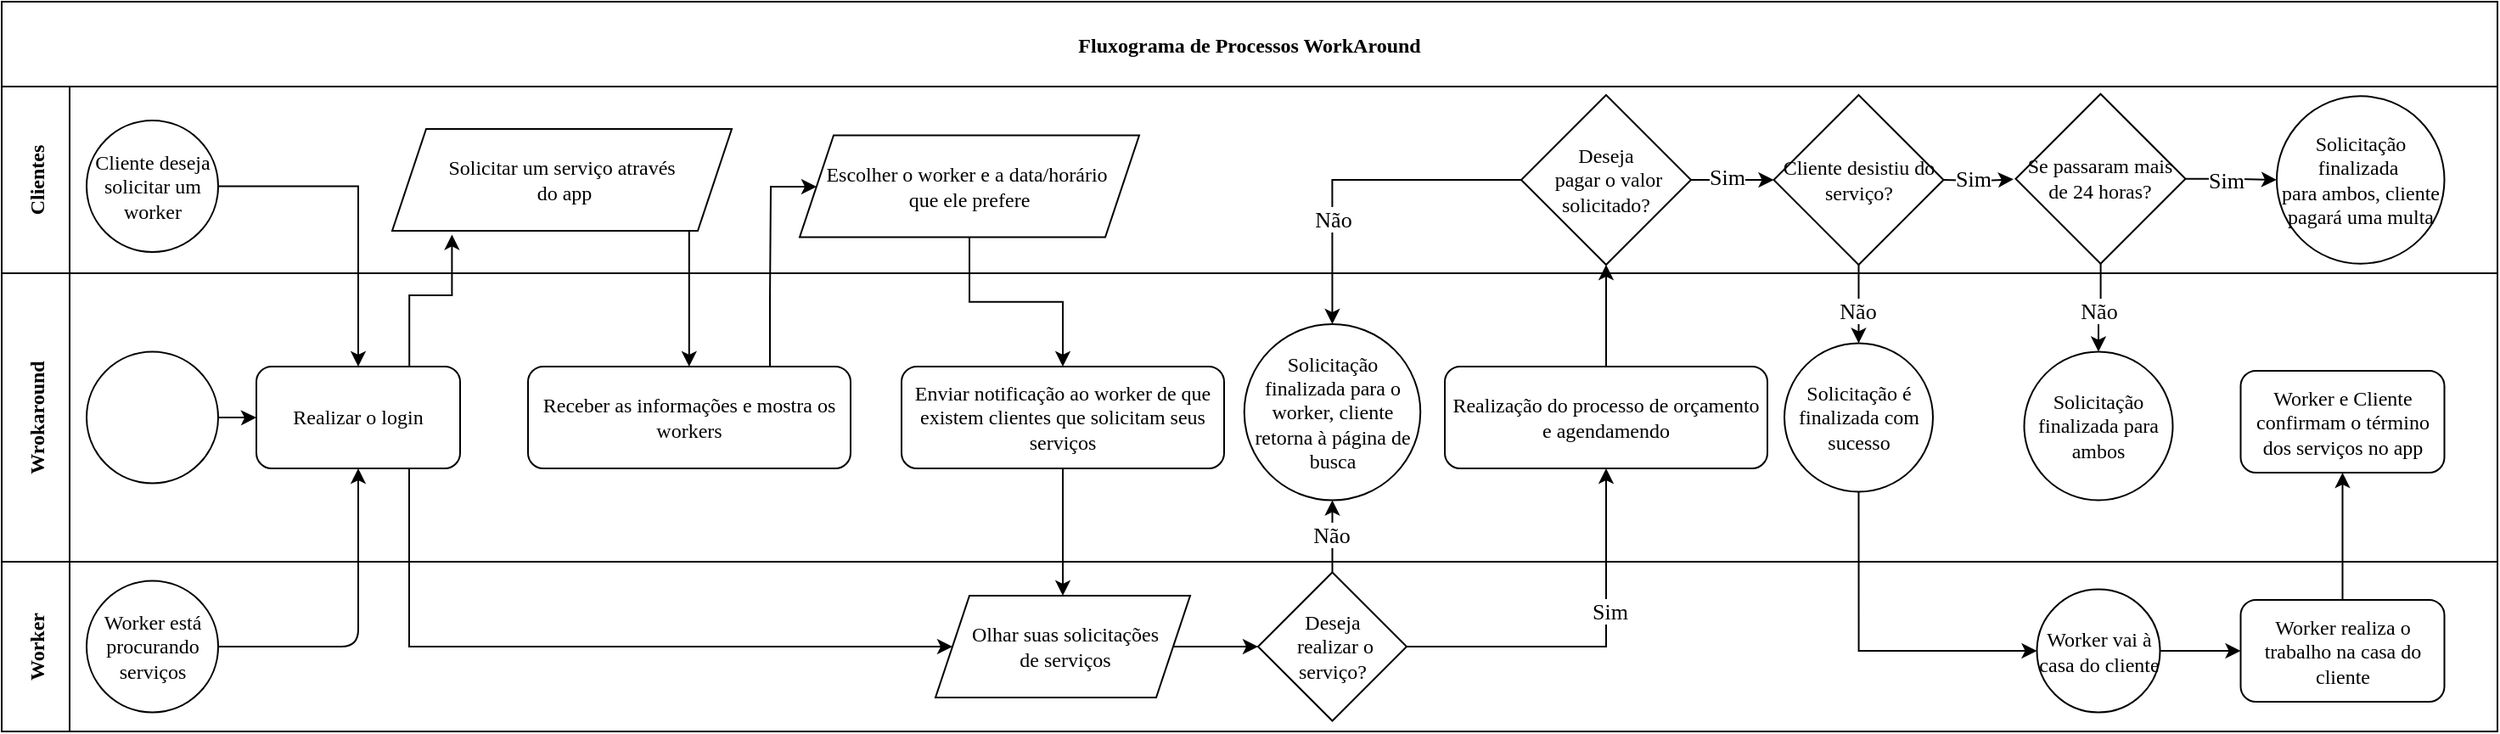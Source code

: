 <mxfile version="24.2.5" type="github">
  <diagram name="Page-1" id="NdyBMd4k0NPhV9qGYhMg">
    <mxGraphModel dx="1509" dy="825" grid="1" gridSize="10" guides="1" tooltips="1" connect="1" arrows="1" fold="1" page="1" pageScale="1" pageWidth="1100" pageHeight="850" math="0" shadow="0">
      <root>
        <mxCell id="0" />
        <mxCell id="1" parent="0" />
        <mxCell id="Lx4wT6UVww7fgD0Hadd6-1" value="" style="rounded=0;whiteSpace=wrap;html=1;fillColor=none;flipH=0;fontFamily=Comic Sans MS;" parent="1" vertex="1">
          <mxGeometry x="50" y="380" width="1470" height="100" as="geometry" />
        </mxCell>
        <mxCell id="Lx4wT6UVww7fgD0Hadd6-2" value="Worker" style="rounded=0;fillColor=none;fontStyle=1;direction=west;horizontal=0;flipH=0;fontFamily=Comic Sans MS;" parent="1" vertex="1">
          <mxGeometry x="50" y="380" width="40" height="100" as="geometry" />
        </mxCell>
        <mxCell id="Lx4wT6UVww7fgD0Hadd6-3" value="" style="rounded=0;whiteSpace=wrap;html=1;fillColor=none;movable=1;resizable=1;rotatable=1;deletable=1;editable=1;locked=0;connectable=1;flipH=0;fontFamily=Comic Sans MS;" parent="1" vertex="1">
          <mxGeometry x="50" y="210" width="1470" height="170" as="geometry" />
        </mxCell>
        <mxCell id="Lx4wT6UVww7fgD0Hadd6-4" value="Wrokaround" style="rounded=0;fillColor=none;fontStyle=1;direction=west;horizontal=0;movable=1;resizable=1;rotatable=1;deletable=1;editable=1;locked=0;connectable=1;flipH=0;fontFamily=Comic Sans MS;" parent="1" vertex="1">
          <mxGeometry x="50" y="210" width="40" height="170" as="geometry" />
        </mxCell>
        <mxCell id="Lx4wT6UVww7fgD0Hadd6-5" value="" style="rounded=0;whiteSpace=wrap;html=1;fillColor=none;movable=1;resizable=1;rotatable=1;deletable=1;editable=1;locked=0;connectable=1;flipH=0;fontFamily=Comic Sans MS;" parent="1" vertex="1">
          <mxGeometry x="50" y="100" width="1470" height="110" as="geometry" />
        </mxCell>
        <mxCell id="Lx4wT6UVww7fgD0Hadd6-6" value="Clientes" style="rounded=0;fillColor=none;fontStyle=1;direction=west;horizontal=0;movable=1;resizable=1;rotatable=1;deletable=1;editable=1;locked=0;connectable=1;flipH=0;fontFamily=Comic Sans MS;" parent="1" vertex="1">
          <mxGeometry x="50" y="100" width="40" height="110" as="geometry" />
        </mxCell>
        <mxCell id="Lx4wT6UVww7fgD0Hadd6-7" value="Fluxograma de Processos WorkAround" style="rounded=0;fillColor=none;fontStyle=1;flipH=0;fontFamily=Comic Sans MS;" parent="1" vertex="1">
          <mxGeometry x="50" y="50" width="1470" height="50" as="geometry" />
        </mxCell>
        <mxCell id="Lx4wT6UVww7fgD0Hadd6-8" style="edgeStyle=orthogonalEdgeStyle;rounded=1;orthogonalLoop=1;jettySize=auto;html=1;entryX=0.5;entryY=1;entryDx=0;entryDy=0;curved=0;fontFamily=Comic Sans MS;" parent="1" source="Lx4wT6UVww7fgD0Hadd6-9" target="Lx4wT6UVww7fgD0Hadd6-14" edge="1">
          <mxGeometry relative="1" as="geometry" />
        </mxCell>
        <mxCell id="Lx4wT6UVww7fgD0Hadd6-9" value="Worker está procurando serviços" style="ellipse;whiteSpace=wrap;html=1;aspect=fixed;flipH=0;fontFamily=Comic Sans MS;" parent="1" vertex="1">
          <mxGeometry x="100" y="391.25" width="77.5" height="77.5" as="geometry" />
        </mxCell>
        <mxCell id="Lx4wT6UVww7fgD0Hadd6-10" style="edgeStyle=orthogonalEdgeStyle;rounded=0;orthogonalLoop=1;jettySize=auto;html=1;entryX=0;entryY=0.5;entryDx=0;entryDy=0;fontFamily=Comic Sans MS;" parent="1" source="Lx4wT6UVww7fgD0Hadd6-11" target="Lx4wT6UVww7fgD0Hadd6-14" edge="1">
          <mxGeometry relative="1" as="geometry" />
        </mxCell>
        <mxCell id="Lx4wT6UVww7fgD0Hadd6-11" value="" style="ellipse;whiteSpace=wrap;html=1;aspect=fixed;flipH=0;fontFamily=Comic Sans MS;" parent="1" vertex="1">
          <mxGeometry x="100" y="256.25" width="77.5" height="77.5" as="geometry" />
        </mxCell>
        <mxCell id="Lx4wT6UVww7fgD0Hadd6-12" style="edgeStyle=orthogonalEdgeStyle;rounded=0;orthogonalLoop=1;jettySize=auto;html=1;exitX=0.75;exitY=0;exitDx=0;exitDy=0;entryX=0.176;entryY=1.037;entryDx=0;entryDy=0;entryPerimeter=0;fontFamily=Comic Sans MS;" parent="1" target="Lx4wT6UVww7fgD0Hadd6-24" edge="1">
          <mxGeometry relative="1" as="geometry">
            <mxPoint x="290.1" y="265" as="sourcePoint" />
            <mxPoint x="315.3" y="180.3" as="targetPoint" />
            <Array as="points">
              <mxPoint x="290" y="223" />
              <mxPoint x="315" y="223" />
            </Array>
          </mxGeometry>
        </mxCell>
        <mxCell id="Lx4wT6UVww7fgD0Hadd6-13" style="edgeStyle=orthogonalEdgeStyle;rounded=0;orthogonalLoop=1;jettySize=auto;html=1;exitX=0.75;exitY=1;exitDx=0;exitDy=0;entryX=0;entryY=0.5;entryDx=0;entryDy=0;fontFamily=Comic Sans MS;" parent="1" source="Lx4wT6UVww7fgD0Hadd6-14" target="Lx4wT6UVww7fgD0Hadd6-18" edge="1">
          <mxGeometry relative="1" as="geometry">
            <Array as="points">
              <mxPoint x="290" y="430" />
            </Array>
          </mxGeometry>
        </mxCell>
        <mxCell id="Lx4wT6UVww7fgD0Hadd6-14" value="Realizar o login" style="rounded=1;whiteSpace=wrap;html=1;flipH=0;fontFamily=Comic Sans MS;" parent="1" vertex="1">
          <mxGeometry x="200" y="265" width="120" height="60" as="geometry" />
        </mxCell>
        <mxCell id="Lx4wT6UVww7fgD0Hadd6-15" style="edgeStyle=orthogonalEdgeStyle;rounded=0;orthogonalLoop=1;jettySize=auto;html=1;exitX=1;exitY=0.5;exitDx=0;exitDy=0;entryX=0.5;entryY=0;entryDx=0;entryDy=0;fontFamily=Comic Sans MS;" parent="1" source="Lx4wT6UVww7fgD0Hadd6-16" target="Lx4wT6UVww7fgD0Hadd6-14" edge="1">
          <mxGeometry relative="1" as="geometry" />
        </mxCell>
        <mxCell id="Lx4wT6UVww7fgD0Hadd6-16" value="Cliente deseja solicitar um worker" style="ellipse;whiteSpace=wrap;html=1;aspect=fixed;flipH=0;fontFamily=Comic Sans MS;" parent="1" vertex="1">
          <mxGeometry x="100" y="120" width="77.5" height="77.5" as="geometry" />
        </mxCell>
        <mxCell id="Lx4wT6UVww7fgD0Hadd6-17" style="edgeStyle=orthogonalEdgeStyle;rounded=0;orthogonalLoop=1;jettySize=auto;html=1;entryX=0.5;entryY=0;entryDx=0;entryDy=0;fontFamily=Comic Sans MS;" parent="1" edge="1">
          <mxGeometry relative="1" as="geometry">
            <mxPoint x="454.9" y="182.5" as="sourcePoint" />
            <mxPoint x="454.9" y="265" as="targetPoint" />
            <Array as="points">
              <mxPoint x="454.9" y="180.5" />
            </Array>
          </mxGeometry>
        </mxCell>
        <mxCell id="Lx4wT6UVww7fgD0Hadd6-39" style="edgeStyle=orthogonalEdgeStyle;rounded=0;orthogonalLoop=1;jettySize=auto;html=1;exitX=1;exitY=0.5;exitDx=0;exitDy=0;entryX=0;entryY=0.5;entryDx=0;entryDy=0;fontFamily=Comic Sans MS;" parent="1" source="Lx4wT6UVww7fgD0Hadd6-18" target="Lx4wT6UVww7fgD0Hadd6-38" edge="1">
          <mxGeometry relative="1" as="geometry" />
        </mxCell>
        <mxCell id="Lx4wT6UVww7fgD0Hadd6-18" value="&lt;div&gt;&amp;nbsp; Olhar suas solicitações&amp;nbsp;&lt;/div&gt;&lt;div&gt;&amp;nbsp;de serviços&lt;/div&gt;" style="shape=parallelogram;perimeter=parallelogramPerimeter;whiteSpace=wrap;html=1;fixedSize=1;align=center;flipH=0;fontFamily=Comic Sans MS;" parent="1" vertex="1">
          <mxGeometry x="600" y="400" width="150" height="60" as="geometry" />
        </mxCell>
        <mxCell id="Lx4wT6UVww7fgD0Hadd6-33" style="edgeStyle=orthogonalEdgeStyle;rounded=0;orthogonalLoop=1;jettySize=auto;html=1;exitX=0.75;exitY=0;exitDx=0;exitDy=0;entryX=0;entryY=0.5;entryDx=0;entryDy=0;fontFamily=Comic Sans MS;" parent="1" source="Lx4wT6UVww7fgD0Hadd6-21" target="Lx4wT6UVww7fgD0Hadd6-32" edge="1">
          <mxGeometry relative="1" as="geometry">
            <Array as="points">
              <mxPoint x="503" y="225" />
              <mxPoint x="503" y="225" />
              <mxPoint x="503" y="159" />
              <mxPoint x="530" y="159" />
            </Array>
          </mxGeometry>
        </mxCell>
        <mxCell id="Lx4wT6UVww7fgD0Hadd6-21" value="Receber as informações e mostra os workers" style="rounded=1;whiteSpace=wrap;html=1;flipH=0;fontFamily=Comic Sans MS;" parent="1" vertex="1">
          <mxGeometry x="360" y="265" width="190" height="60" as="geometry" />
        </mxCell>
        <mxCell id="Lx4wT6UVww7fgD0Hadd6-24" value="Solicitar um serviço através&lt;div&gt;&amp;nbsp;do app&lt;/div&gt;" style="shape=parallelogram;perimeter=parallelogramPerimeter;whiteSpace=wrap;html=1;fixedSize=1;flipH=0;fontFamily=Comic Sans MS;" parent="1" vertex="1">
          <mxGeometry x="280" y="125" width="200" height="60" as="geometry" />
        </mxCell>
        <mxCell id="Lx4wT6UVww7fgD0Hadd6-26" value="Solicitação finalizada para o worker, cliente retorna à página de busca" style="ellipse;whiteSpace=wrap;html=1;aspect=fixed;flipH=0;fontFamily=Comic Sans MS;" parent="1" vertex="1">
          <mxGeometry x="781.87" y="240" width="103.75" height="103.75" as="geometry" />
        </mxCell>
        <mxCell id="Lx4wT6UVww7fgD0Hadd6-36" style="edgeStyle=orthogonalEdgeStyle;rounded=0;orthogonalLoop=1;jettySize=auto;html=1;entryX=0.5;entryY=0;entryDx=0;entryDy=0;fontFamily=Comic Sans MS;" parent="1" source="Lx4wT6UVww7fgD0Hadd6-32" target="Lx4wT6UVww7fgD0Hadd6-35" edge="1">
          <mxGeometry relative="1" as="geometry" />
        </mxCell>
        <mxCell id="Lx4wT6UVww7fgD0Hadd6-32" value="Escolher o worker e a data/horário&amp;nbsp;&lt;div&gt;que ele&amp;nbsp;&lt;span style=&quot;background-color: initial;&quot;&gt;prefere&lt;/span&gt;&lt;/div&gt;" style="shape=parallelogram;perimeter=parallelogramPerimeter;whiteSpace=wrap;html=1;fixedSize=1;flipH=0;fontFamily=Comic Sans MS;" parent="1" vertex="1">
          <mxGeometry x="520" y="128.75" width="200" height="60" as="geometry" />
        </mxCell>
        <mxCell id="Lx4wT6UVww7fgD0Hadd6-37" style="edgeStyle=orthogonalEdgeStyle;rounded=0;orthogonalLoop=1;jettySize=auto;html=1;entryX=0.5;entryY=0;entryDx=0;entryDy=0;fontFamily=Comic Sans MS;" parent="1" source="Lx4wT6UVww7fgD0Hadd6-35" target="Lx4wT6UVww7fgD0Hadd6-18" edge="1">
          <mxGeometry relative="1" as="geometry" />
        </mxCell>
        <mxCell id="Lx4wT6UVww7fgD0Hadd6-35" value="Enviar notificação ao worker de que existem clientes que solicitam seus serviços" style="rounded=1;whiteSpace=wrap;html=1;flipH=0;fontFamily=Comic Sans MS;" parent="1" vertex="1">
          <mxGeometry x="580" y="265" width="190" height="60" as="geometry" />
        </mxCell>
        <mxCell id="Lx4wT6UVww7fgD0Hadd6-41" style="edgeStyle=orthogonalEdgeStyle;rounded=0;orthogonalLoop=1;jettySize=auto;html=1;entryX=0.5;entryY=1;entryDx=0;entryDy=0;fontFamily=Comic Sans MS;" parent="1" source="Lx4wT6UVww7fgD0Hadd6-38" target="Lx4wT6UVww7fgD0Hadd6-26" edge="1">
          <mxGeometry relative="1" as="geometry" />
        </mxCell>
        <mxCell id="Lx4wT6UVww7fgD0Hadd6-42" value="Não" style="edgeLabel;html=1;align=center;verticalAlign=middle;resizable=0;points=[];fontStyle=0;fontSize=13;fontFamily=Comic Sans MS;" parent="Lx4wT6UVww7fgD0Hadd6-41" vertex="1" connectable="0">
          <mxGeometry x="0.052" y="1" relative="1" as="geometry">
            <mxPoint as="offset" />
          </mxGeometry>
        </mxCell>
        <mxCell id="Lx4wT6UVww7fgD0Hadd6-44" style="edgeStyle=orthogonalEdgeStyle;rounded=0;orthogonalLoop=1;jettySize=auto;html=1;entryX=0.5;entryY=1;entryDx=0;entryDy=0;" parent="1" source="Lx4wT6UVww7fgD0Hadd6-38" target="Lx4wT6UVww7fgD0Hadd6-43" edge="1">
          <mxGeometry relative="1" as="geometry" />
        </mxCell>
        <mxCell id="Lx4wT6UVww7fgD0Hadd6-45" value="&lt;font style=&quot;font-size: 13px;&quot; face=&quot;Comic Sans MS&quot;&gt;Sim&lt;/font&gt;" style="edgeLabel;html=1;align=center;verticalAlign=middle;resizable=0;points=[];fontSize=13;" parent="Lx4wT6UVww7fgD0Hadd6-44" vertex="1" connectable="0">
          <mxGeometry x="0.248" y="-2" relative="1" as="geometry">
            <mxPoint as="offset" />
          </mxGeometry>
        </mxCell>
        <mxCell id="Lx4wT6UVww7fgD0Hadd6-38" value="Deseja&lt;div&gt;&amp;nbsp;realizar o serviço?&lt;/div&gt;" style="rhombus;whiteSpace=wrap;html=1;fontFamily=Comic Sans MS;" parent="1" vertex="1">
          <mxGeometry x="790" y="386.25" width="87.5" height="87.5" as="geometry" />
        </mxCell>
        <mxCell id="Lx4wT6UVww7fgD0Hadd6-47" style="edgeStyle=orthogonalEdgeStyle;rounded=0;orthogonalLoop=1;jettySize=auto;html=1;entryX=0.5;entryY=1;entryDx=0;entryDy=0;" parent="1" source="Lx4wT6UVww7fgD0Hadd6-43" target="Lx4wT6UVww7fgD0Hadd6-48" edge="1">
          <mxGeometry relative="1" as="geometry">
            <mxPoint x="995" y="185" as="targetPoint" />
          </mxGeometry>
        </mxCell>
        <mxCell id="Lx4wT6UVww7fgD0Hadd6-43" value="Realização do processo de orçamento e agendamendo" style="rounded=1;whiteSpace=wrap;html=1;flipH=0;fontFamily=Comic Sans MS;" parent="1" vertex="1">
          <mxGeometry x="900" y="265" width="190" height="60" as="geometry" />
        </mxCell>
        <mxCell id="Lx4wT6UVww7fgD0Hadd6-49" style="edgeStyle=orthogonalEdgeStyle;rounded=0;orthogonalLoop=1;jettySize=auto;html=1;entryX=0.5;entryY=0;entryDx=0;entryDy=0;" parent="1" source="Lx4wT6UVww7fgD0Hadd6-48" target="Lx4wT6UVww7fgD0Hadd6-26" edge="1">
          <mxGeometry relative="1" as="geometry" />
        </mxCell>
        <mxCell id="Lx4wT6UVww7fgD0Hadd6-50" value="&lt;font style=&quot;font-size: 13px;&quot; face=&quot;Comic Sans MS&quot;&gt;Não&lt;/font&gt;" style="edgeLabel;html=1;align=center;verticalAlign=middle;resizable=0;points=[];fontSize=13;" parent="Lx4wT6UVww7fgD0Hadd6-49" vertex="1" connectable="0">
          <mxGeometry x="0.371" relative="1" as="geometry">
            <mxPoint as="offset" />
          </mxGeometry>
        </mxCell>
        <mxCell id="Lx4wT6UVww7fgD0Hadd6-53" style="edgeStyle=orthogonalEdgeStyle;rounded=0;orthogonalLoop=1;jettySize=auto;html=1;entryX=0;entryY=0.5;entryDx=0;entryDy=0;" parent="1" source="Lx4wT6UVww7fgD0Hadd6-48" target="lGurIzrLu-cy38PBwwJj-9" edge="1">
          <mxGeometry relative="1" as="geometry">
            <mxPoint x="1110" y="152.5" as="targetPoint" />
          </mxGeometry>
        </mxCell>
        <mxCell id="Lx4wT6UVww7fgD0Hadd6-57" value="&lt;font style=&quot;font-size: 13px;&quot; face=&quot;Comic Sans MS&quot;&gt;Sim&lt;/font&gt;" style="edgeLabel;html=1;align=center;verticalAlign=middle;resizable=0;points=[];" parent="Lx4wT6UVww7fgD0Hadd6-53" vertex="1" connectable="0">
          <mxGeometry x="-0.141" y="2" relative="1" as="geometry">
            <mxPoint as="offset" />
          </mxGeometry>
        </mxCell>
        <mxCell id="Lx4wT6UVww7fgD0Hadd6-48" value="Deseja&lt;div&gt;&amp;nbsp;pagar o valor solicitado?&lt;/div&gt;" style="rhombus;whiteSpace=wrap;html=1;fontFamily=Comic Sans MS;" parent="1" vertex="1">
          <mxGeometry x="945" y="105" width="100" height="100" as="geometry" />
        </mxCell>
        <mxCell id="Lx4wT6UVww7fgD0Hadd6-55" style="edgeStyle=orthogonalEdgeStyle;rounded=0;orthogonalLoop=1;jettySize=auto;html=1;entryX=0.5;entryY=0;entryDx=0;entryDy=0;exitX=0.5;exitY=1;exitDx=0;exitDy=0;" parent="1" source="lGurIzrLu-cy38PBwwJj-9" target="Lx4wT6UVww7fgD0Hadd6-54" edge="1">
          <mxGeometry relative="1" as="geometry">
            <mxPoint x="1152.5" y="195.0" as="sourcePoint" />
          </mxGeometry>
        </mxCell>
        <mxCell id="Lx4wT6UVww7fgD0Hadd6-56" value="&lt;font style=&quot;font-size: 13px;&quot; face=&quot;Comic Sans MS&quot;&gt;Não&lt;/font&gt;" style="edgeLabel;html=1;align=center;verticalAlign=middle;resizable=0;points=[];" parent="Lx4wT6UVww7fgD0Hadd6-55" vertex="1" connectable="0">
          <mxGeometry x="0.172" y="-1" relative="1" as="geometry">
            <mxPoint as="offset" />
          </mxGeometry>
        </mxCell>
        <mxCell id="lGurIzrLu-cy38PBwwJj-8" style="edgeStyle=orthogonalEdgeStyle;rounded=0;orthogonalLoop=1;jettySize=auto;html=1;entryX=0;entryY=0.5;entryDx=0;entryDy=0;exitX=0.5;exitY=1;exitDx=0;exitDy=0;" edge="1" parent="1" source="Lx4wT6UVww7fgD0Hadd6-54" target="lGurIzrLu-cy38PBwwJj-4">
          <mxGeometry relative="1" as="geometry" />
        </mxCell>
        <mxCell id="Lx4wT6UVww7fgD0Hadd6-54" value="Solicitação é finalizada com sucesso" style="ellipse;whiteSpace=wrap;html=1;aspect=fixed;flipH=0;fontFamily=Comic Sans MS;" parent="1" vertex="1">
          <mxGeometry x="1100" y="251.25" width="87.5" height="87.5" as="geometry" />
        </mxCell>
        <mxCell id="Lx4wT6UVww7fgD0Hadd6-60" style="edgeStyle=orthogonalEdgeStyle;rounded=0;orthogonalLoop=1;jettySize=auto;html=1;entryX=-0.013;entryY=0.503;entryDx=0;entryDy=0;entryPerimeter=0;" parent="1" target="Lx4wT6UVww7fgD0Hadd6-59" edge="1">
          <mxGeometry relative="1" as="geometry">
            <mxPoint x="1193.75" y="155" as="sourcePoint" />
            <mxPoint x="1235" y="156.88" as="targetPoint" />
          </mxGeometry>
        </mxCell>
        <mxCell id="Lx4wT6UVww7fgD0Hadd6-65" value="&lt;font style=&quot;font-size: 13px;&quot; face=&quot;Comic Sans MS&quot;&gt;Sim&lt;/font&gt;" style="edgeLabel;html=1;align=center;verticalAlign=middle;resizable=0;points=[];" parent="Lx4wT6UVww7fgD0Hadd6-60" vertex="1" connectable="0">
          <mxGeometry x="-0.226" y="2" relative="1" as="geometry">
            <mxPoint as="offset" />
          </mxGeometry>
        </mxCell>
        <mxCell id="Lx4wT6UVww7fgD0Hadd6-73" style="edgeStyle=orthogonalEdgeStyle;rounded=0;orthogonalLoop=1;jettySize=auto;html=1;entryX=0.5;entryY=0;entryDx=0;entryDy=0;fontFamily=Helvetica;fontSize=11;fontColor=default;labelBackgroundColor=default;" parent="1" source="Lx4wT6UVww7fgD0Hadd6-59" target="Lx4wT6UVww7fgD0Hadd6-72" edge="1">
          <mxGeometry relative="1" as="geometry" />
        </mxCell>
        <mxCell id="Lx4wT6UVww7fgD0Hadd6-74" value="&lt;font style=&quot;font-size: 13px;&quot; face=&quot;Comic Sans MS&quot;&gt;Não&lt;/font&gt;" style="edgeLabel;html=1;align=center;verticalAlign=middle;resizable=0;points=[];fontFamily=Helvetica;fontSize=11;fontColor=default;labelBackgroundColor=default;fillColor=none;gradientColor=none;" parent="Lx4wT6UVww7fgD0Hadd6-73" vertex="1" connectable="0">
          <mxGeometry x="0.093" relative="1" as="geometry">
            <mxPoint as="offset" />
          </mxGeometry>
        </mxCell>
        <mxCell id="Lx4wT6UVww7fgD0Hadd6-76" style="edgeStyle=orthogonalEdgeStyle;rounded=0;orthogonalLoop=1;jettySize=auto;html=1;entryX=0;entryY=0.5;entryDx=0;entryDy=0;fontFamily=Helvetica;fontSize=11;fontColor=default;labelBackgroundColor=default;" parent="1" source="Lx4wT6UVww7fgD0Hadd6-59" target="Lx4wT6UVww7fgD0Hadd6-75" edge="1">
          <mxGeometry relative="1" as="geometry" />
        </mxCell>
        <mxCell id="Lx4wT6UVww7fgD0Hadd6-59" value="Se passaram mais de 24 horas?" style="rhombus;whiteSpace=wrap;html=1;fontFamily=Comic Sans MS;" parent="1" vertex="1">
          <mxGeometry x="1236.25" y="104.38" width="100" height="100" as="geometry" />
        </mxCell>
        <mxCell id="Lx4wT6UVww7fgD0Hadd6-72" value="Solicitação finalizada para ambos" style="ellipse;whiteSpace=wrap;html=1;aspect=fixed;flipH=0;fontFamily=Comic Sans MS;" parent="1" vertex="1">
          <mxGeometry x="1241.25" y="256.25" width="87.5" height="87.5" as="geometry" />
        </mxCell>
        <mxCell id="Lx4wT6UVww7fgD0Hadd6-75" value="Solicitação finalizada&amp;nbsp;&lt;div&gt;para ambos, cliente pagará uma multa&lt;/div&gt;" style="ellipse;whiteSpace=wrap;html=1;aspect=fixed;flipH=0;fontFamily=Comic Sans MS;" parent="1" vertex="1">
          <mxGeometry x="1390" y="105.63" width="98.75" height="98.75" as="geometry" />
        </mxCell>
        <mxCell id="lGurIzrLu-cy38PBwwJj-2" value="&lt;font style=&quot;font-size: 13px;&quot; face=&quot;Comic Sans MS&quot;&gt;Sim&lt;/font&gt;" style="edgeLabel;html=1;align=center;verticalAlign=middle;resizable=0;points=[];" vertex="1" connectable="0" parent="1">
          <mxGeometry x="1359.999" y="155" as="geometry" />
        </mxCell>
        <mxCell id="lGurIzrLu-cy38PBwwJj-3" style="edgeStyle=orthogonalEdgeStyle;rounded=0;orthogonalLoop=1;jettySize=auto;html=1;entryX=0;entryY=0.5;entryDx=0;entryDy=0;" edge="1" parent="1" source="lGurIzrLu-cy38PBwwJj-4" target="lGurIzrLu-cy38PBwwJj-6">
          <mxGeometry relative="1" as="geometry" />
        </mxCell>
        <mxCell id="lGurIzrLu-cy38PBwwJj-4" value="Worker vai à casa do cliente" style="ellipse;whiteSpace=wrap;html=1;aspect=fixed;fontFamily=Comic Sans MS;" vertex="1" parent="1">
          <mxGeometry x="1248.75" y="396.25" width="72.5" height="72.5" as="geometry" />
        </mxCell>
        <mxCell id="lGurIzrLu-cy38PBwwJj-5" style="edgeStyle=orthogonalEdgeStyle;rounded=0;orthogonalLoop=1;jettySize=auto;html=1;entryX=0.5;entryY=1;entryDx=0;entryDy=0;" edge="1" parent="1" source="lGurIzrLu-cy38PBwwJj-6" target="lGurIzrLu-cy38PBwwJj-7">
          <mxGeometry relative="1" as="geometry" />
        </mxCell>
        <mxCell id="lGurIzrLu-cy38PBwwJj-6" value="Worker realiza o trabalho na casa do cliente" style="rounded=1;whiteSpace=wrap;html=1;fontFamily=Comic Sans MS;" vertex="1" parent="1">
          <mxGeometry x="1368.75" y="402.5" width="120" height="60" as="geometry" />
        </mxCell>
        <mxCell id="lGurIzrLu-cy38PBwwJj-7" value="Worker e Cliente confirmam o término dos serviços no app" style="rounded=1;whiteSpace=wrap;html=1;fontFamily=Comic Sans MS;" vertex="1" parent="1">
          <mxGeometry x="1368.75" y="267.5" width="120" height="60" as="geometry" />
        </mxCell>
        <mxCell id="lGurIzrLu-cy38PBwwJj-9" value="Cliente desistiu do serviço?" style="rhombus;whiteSpace=wrap;html=1;fontFamily=Comic Sans MS;" vertex="1" parent="1">
          <mxGeometry x="1093.75" y="105" width="100" height="100" as="geometry" />
        </mxCell>
      </root>
    </mxGraphModel>
  </diagram>
</mxfile>
